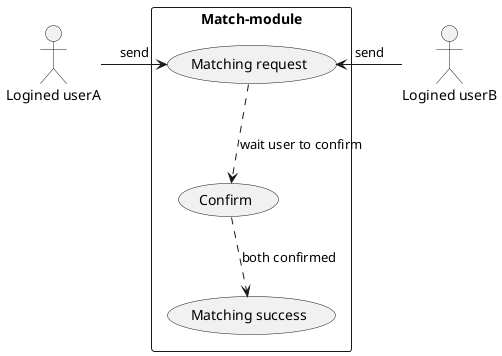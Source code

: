 @startuml match-module

skinparam PackageStyle rectangle
hide footer

:Logined userA: as userA
:Logined userB: as userB

rectangle Match-module {
    userA -right-> (Matching request): send
    userB -left-> (Matching request): send
    (Matching request) .down-> (Confirm): wait user to confirm
    (Confirm) .down-> (Matching success): both confirmed
}


@enduml